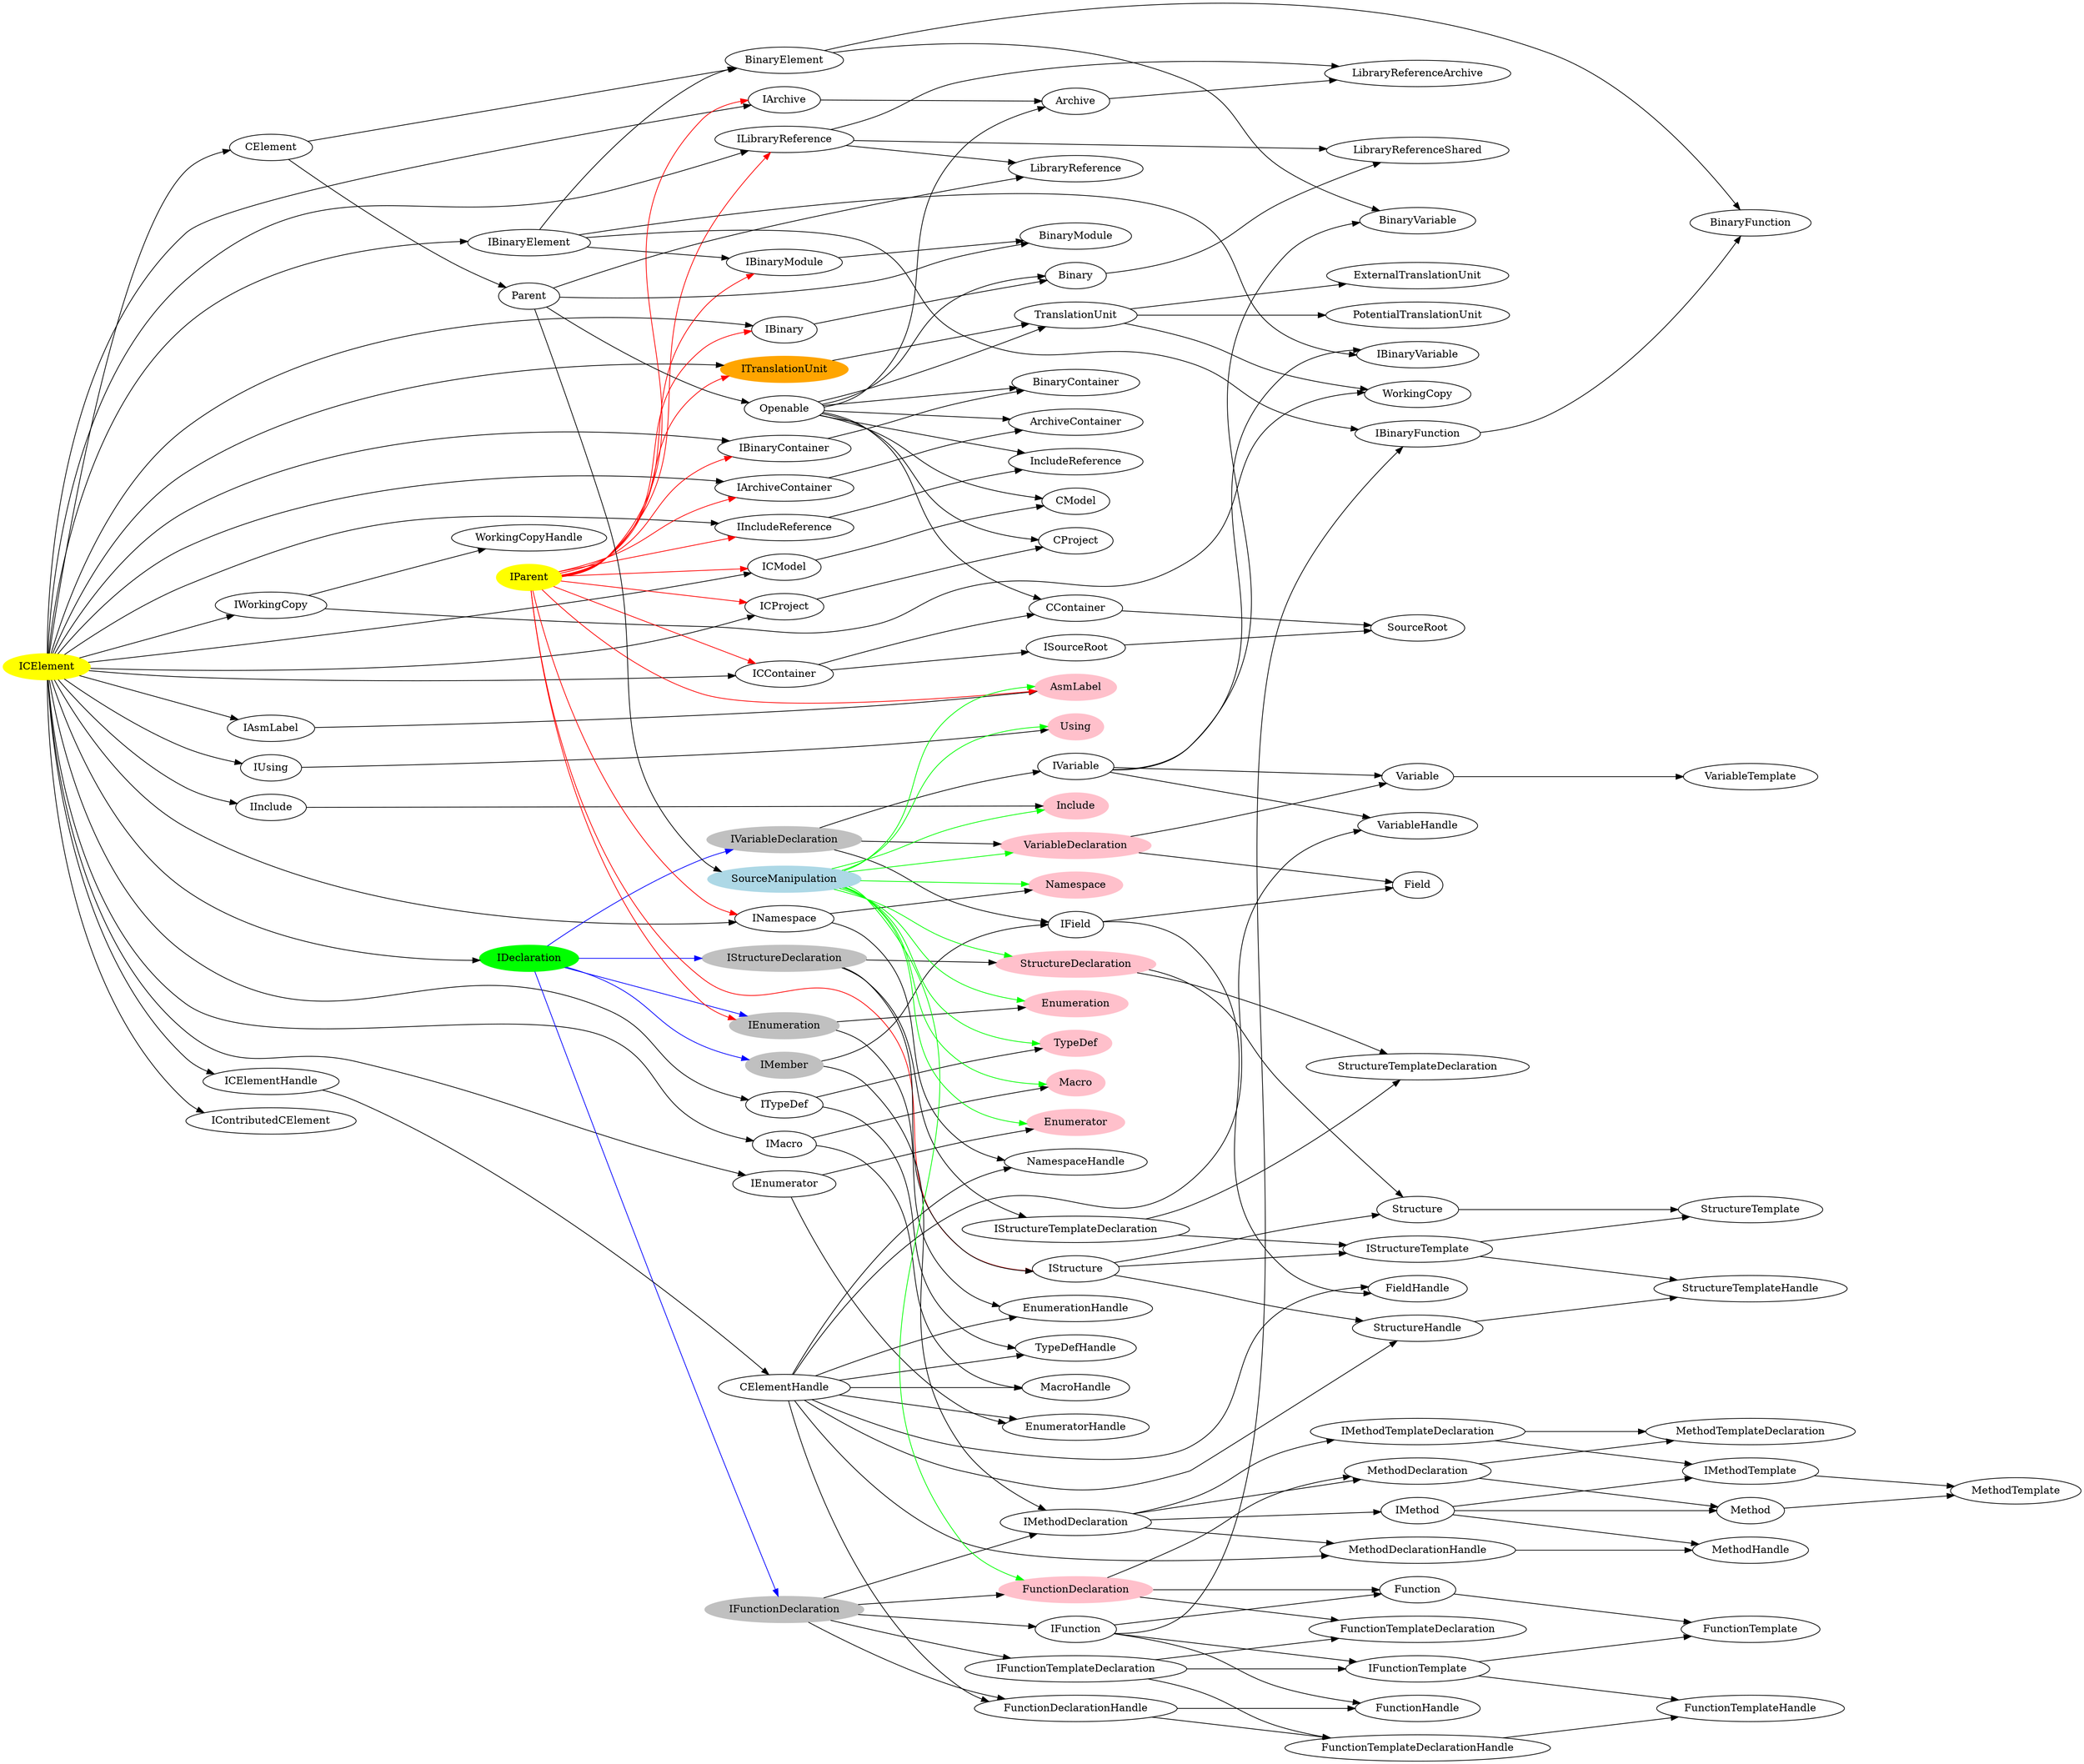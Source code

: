 digraph G{
    rankdir=LR;
    ranksep="1.8"
    ICElement->INamespace;
    ICElement->IArchive;
    ICElement->ILibraryReference;
    ICElement->IUsing;
    ICElement->IInclude;
    ICElement->ITypeDef;
    ICElement->IBinary;
    ICElement->IMacro;
    ICElement->IEnumerator;
    ICElement->IBinaryContainer;
    ICElement->IArchiveContainer;
    ICElement->IBinaryElement;
    ICElement->ITranslationUnit;
    ICElement->IWorkingCopy;
    ICElement->IIncludeReference;
    ICElement->IDeclaration;
    ICElement->IAsmLabel;
    ICElement->ICModel;
    ICElement->CElement;
    ICElement->ICElementHandle;
    ICElement->IContributedCElement;
    ICElement->ICContainer;
    ICElement->ICProject;
    ICElement[color=yellow,style=filled];

    IParent->AsmLabel[color=red];
    IParent->INamespace[color=red];
    IParent->IArchive[color=red];
    IParent->ILibraryReference[color=red];
    IParent->IStructure[color=red];
    IParent->IEnumeration[color=red];
    IParent->IBinary[color=red];
    IParent->IBinaryContainer[color=red];
    IParent->IArchiveContainer[color=red];
    IParent->ITranslationUnit[color=red];
    IParent->IIncludeReference[color=red];
    IParent->ICModel[color=red];
    IParent->IBinaryModule[color=red];
    IParent->ICContainer[color=red];
    IParent->ICProject[color=red];
    IParent[color=yellow,style=filled];


    INamespace->Namespace;
    IArchive->Archive;
    ILibraryReference->LibraryReference;
    IUsing->Using;
    IInclude->Include;
    ITypeDef->TypeDef;
    IBinary->Binary;
    IMacro->Macro;
    IEnumerator->Enumerator;
    IBinaryContainer->BinaryContainer;
    IArchiveContainer->ArchiveContainer;
    IBinaryElement->BinaryElement;
    ITranslationUnit->TranslationUnit;
    ITranslationUnit [color=orange,style=filled];
    IWorkingCopy->WorkingCopy;
    IIncludeReference->IncludeReference;
    IDeclaration->IStructureDeclaration[color=blue]
    IDeclaration->IFunctionDeclaration[color=blue]
    IDeclaration->IEnumeration[color=blue]
    IDeclaration->IVariableDeclaration[color=blue]
    IDeclaration->IMember[color=blue]
    IDeclaration[color=green,style=filled];
    IStructureDeclaration[color=gray,style=filled];
    IFunctionDeclaration[color=gray,style=filled];
    IEnumeration[color=gray,style=filled];
    IVariableDeclaration[color=gray,style=filled];
    IMember[color=gray,style=filled];

    IAsmLabel->AsmLabel;
    ICModel->CModel;
    ICElementHandle->CElementHandle;
    ICContainer->CContainer;
    ICProject->CProject;

    INamespace->NamespaceHandle;
    ILibraryReference->LibraryReferenceArchive;
    ILibraryReference->LibraryReferenceShared;
    ITypeDef->TypeDefHandle;
    Binary->LibraryReferenceShared;
    IMacro->MacroHandle;
    IEnumerator->EnumeratorHandle;
    IBinaryElement->IBinaryFunction;
    IBinaryFunction->BinaryFunction;
    IBinaryElement->IBinaryVariable;
    IBinaryElement->IBinaryModule;
    IBinaryModule->BinaryModule;
    BinaryElement->BinaryFunction;
    BinaryElement->BinaryVariable;
    TranslationUnit->ExternalTranslationUnit;
    TranslationUnit->PotentialTranslationUnit;
    TranslationUnit->WorkingCopy;
    IWorkingCopy->WorkingCopyHandle;

    IStructureDeclaration->IStructureTemplateDeclaration;
    IStructureDeclaration->IStructure;
    IStructureDeclaration->StructureDeclaration;

    
    IStructureTemplateDeclaration->StructureTemplateDeclaration;
    IStructureTemplateDeclaration->IStructureTemplate;

    IStructureTemplate->StructureTemplate;
    IStructureTemplate->StructureTemplateHandle;


    StructureHandle->StructureTemplateHandle;
    Structure->StructureTemplate;

    StructureDeclaration->StructureTemplateDeclaration;
    StructureDeclaration->Structure;

    IFunctionDeclaration->FunctionDeclarationHandle;
    IFunctionDeclaration->IFunction;
    IFunctionDeclaration->IMethodDeclaration;
    IFunctionDeclaration->FunctionDeclaration;
    IFunctionDeclaration->IFunctionTemplateDeclaration;

    FunctionDeclarationHandle->FunctionTemplateDeclarationHandle;
    FunctionDeclarationHandle->FunctionHandle;

    FunctionTemplateDeclarationHandle->FunctionTemplateHandle;

    IFunction->IBinaryFunction;
    IFunction->FunctionHandle;
    IFunction->Function;
    IFunction->IFunctionTemplate;

    Function->FunctionTemplate;

    IFunctionTemplate->FunctionTemplateHandle;
    IFunctionTemplate->FunctionTemplate;

    IMethodDeclaration->IMethodTemplateDeclaration;
    IMethodDeclaration->MethodDeclaration;
    IMethodDeclaration->IMethod;
    IMethodDeclaration->MethodDeclarationHandle;

    IMethodTemplateDeclaration->MethodTemplateDeclaration;
    IMethodTemplateDeclaration->IMethodTemplate;
    IMethodTemplate->MethodTemplate;

    MethodDeclaration->Method;
    MethodDeclaration->MethodTemplateDeclaration;
    Method->MethodTemplate;

    IMethod->Method;
    IMethod->IMethodTemplate;
    IMethod->MethodHandle;

    MethodDeclarationHandle->MethodHandle;

    FunctionDeclaration->FunctionTemplateDeclaration;
    FunctionDeclaration->MethodDeclaration;
    FunctionDeclaration->Function;

    IFunctionTemplateDeclaration->FunctionTemplateDeclarationHandle;
    IFunctionTemplateDeclaration->FunctionTemplateDeclaration;
    IFunctionTemplateDeclaration->IFunctionTemplate;

    IEnumeration->Enumeration;
    IEnumeration->EnumerationHandle;

    IStructure->Structure;
    IStructure->StructureHandle;
    IStructure->IStructureTemplate;

    IVariableDeclaration->IField;
    IVariableDeclaration->VariableDeclaration;
    IVariableDeclaration->IVariable;

    IField->FieldHandle;
    IField->Field;

    VariableDeclaration->Field;
    VariableDeclaration->Variable;
    Variable->VariableTemplate;

    IVariable->Variable;
    IVariable->VariableHandle;
    IVariable->IBinaryVariable;
    IVariable->BinaryVariable;

    IMember->IField;
    IMember->IMethodDeclaration;


    CElement->Parent;
    CElement->BinaryElement;

    Parent->BinaryModule;
    Parent->LibraryReference;
    Parent->Openable;
    Parent->SourceManipulation;

    Openable->Binary;
    Openable->TranslationUnit;
    Openable->CContainer;
    Openable->ArchiveContainer;
    Openable->Archive;
    Openable->CModel;
    Openable->CProject;
    Openable->BinaryContainer;
    Openable->IncludeReference;

    CContainer->SourceRoot;
    Archive->LibraryReferenceArchive;

    SourceManipulation->TypeDef [color=green];
    SourceManipulation->AsmLabel [color=green];
    SourceManipulation->Enumeration [color=green];
    SourceManipulation->VariableDeclaration [color=green];
    SourceManipulation->Enumerator [color=green];
    SourceManipulation->Using [color=green];
    SourceManipulation->Include [color=green];
    SourceManipulation->StructureDeclaration [color=green];
    SourceManipulation->FunctionDeclaration [color=green];
    SourceManipulation->Macro [color=green];
    SourceManipulation->Namespace [color=green];
    SourceManipulation [color=lightblue,style=filled];

    TypeDef [color=pink,style=filled];
    AsmLabel [color=pink,style=filled];
    Enumeration [color=pink,style=filled];
    VariableDeclaration [color=pink,style=filled];
    Enumerator [color=pink,style=filled];
    Using [color=pink,style=filled];
    Include [color=pink,style=filled];
    StructureDeclaration [color=pink,style=filled];
    FunctionDeclaration [color=pink,style=filled];
    Macro [color=pink,style=filled];
    Namespace [color=pink,style=filled];

    CElementHandle->FieldHandle;
    CElementHandle->StructureHandle;
    CElementHandle->FunctionDeclarationHandle;
    CElementHandle->NamespaceHandle;
    CElementHandle->MacroHandle;
    CElementHandle->EnumerationHandle;
    CElementHandle->VariableHandle;
    CElementHandle->EnumeratorHandle;
    CElementHandle->TypeDefHandle;
    CElementHandle->MethodDeclarationHandle;

    ICContainer->ISourceRoot;
    ISourceRoot->SourceRoot;


}
